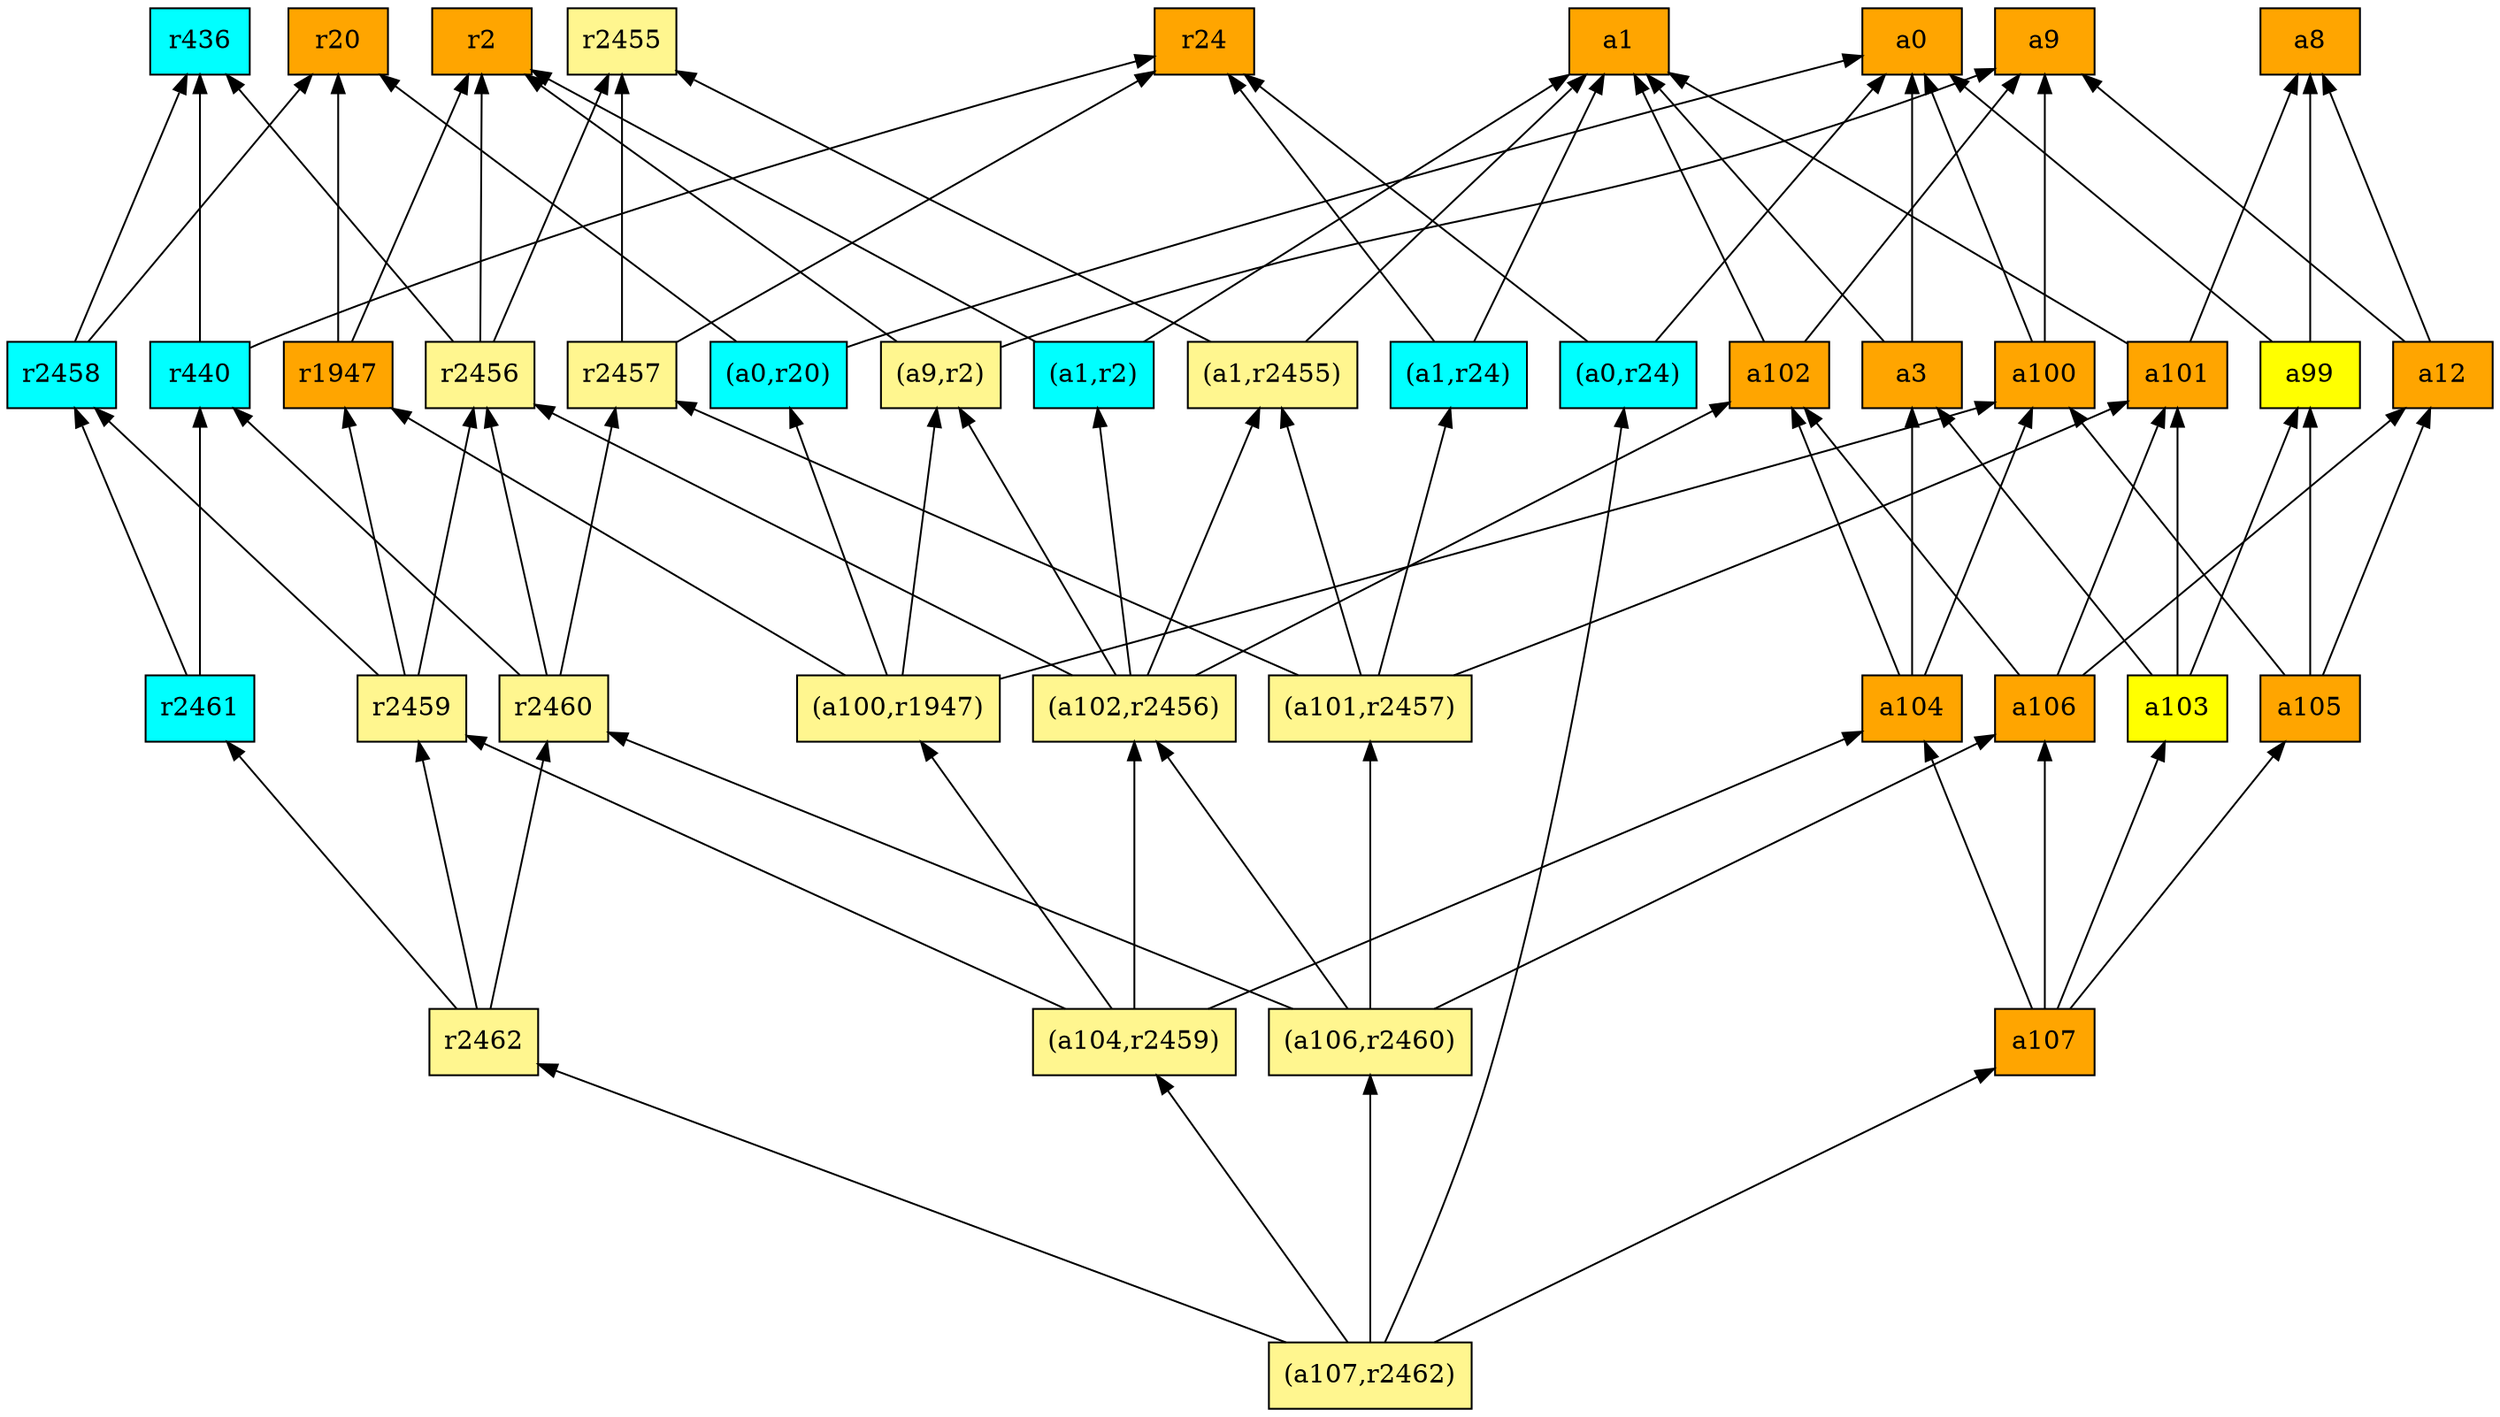 digraph G {
rankdir=BT;ranksep="2.0";
"r2" [shape=record,fillcolor=orange,style=filled,label="{r2}"];
"a8" [shape=record,fillcolor=orange,style=filled,label="{a8}"];
"r2457" [shape=record,fillcolor=khaki1,style=filled,label="{r2457}"];
"r1947" [shape=record,fillcolor=orange,style=filled,label="{r1947}"];
"(a0,r20)" [shape=record,fillcolor=cyan,style=filled,label="{(a0,r20)}"];
"a103" [shape=record,fillcolor=yellow,style=filled,label="{a103}"];
"a3" [shape=record,fillcolor=orange,style=filled,label="{a3}"];
"r2456" [shape=record,fillcolor=khaki1,style=filled,label="{r2456}"];
"r2461" [shape=record,fillcolor=cyan,style=filled,label="{r2461}"];
"a102" [shape=record,fillcolor=orange,style=filled,label="{a102}"];
"(a107,r2462)" [shape=record,fillcolor=khaki1,style=filled,label="{(a107,r2462)}"];
"r24" [shape=record,fillcolor=orange,style=filled,label="{r24}"];
"a107" [shape=record,fillcolor=orange,style=filled,label="{a107}"];
"a9" [shape=record,fillcolor=orange,style=filled,label="{a9}"];
"(a1,r2)" [shape=record,fillcolor=cyan,style=filled,label="{(a1,r2)}"];
"(a102,r2456)" [shape=record,fillcolor=khaki1,style=filled,label="{(a102,r2456)}"];
"r2462" [shape=record,fillcolor=khaki1,style=filled,label="{r2462}"];
"(a100,r1947)" [shape=record,fillcolor=khaki1,style=filled,label="{(a100,r1947)}"];
"a100" [shape=record,fillcolor=orange,style=filled,label="{a100}"];
"a106" [shape=record,fillcolor=orange,style=filled,label="{a106}"];
"(a1,r2455)" [shape=record,fillcolor=khaki1,style=filled,label="{(a1,r2455)}"];
"a105" [shape=record,fillcolor=orange,style=filled,label="{a105}"];
"a99" [shape=record,fillcolor=yellow,style=filled,label="{a99}"];
"r2460" [shape=record,fillcolor=khaki1,style=filled,label="{r2460}"];
"(a104,r2459)" [shape=record,fillcolor=khaki1,style=filled,label="{(a104,r2459)}"];
"(a9,r2)" [shape=record,fillcolor=khaki1,style=filled,label="{(a9,r2)}"];
"r440" [shape=record,fillcolor=cyan,style=filled,label="{r440}"];
"r2458" [shape=record,fillcolor=cyan,style=filled,label="{r2458}"];
"a101" [shape=record,fillcolor=orange,style=filled,label="{a101}"];
"r436" [shape=record,fillcolor=cyan,style=filled,label="{r436}"];
"a1" [shape=record,fillcolor=orange,style=filled,label="{a1}"];
"(a1,r24)" [shape=record,fillcolor=cyan,style=filled,label="{(a1,r24)}"];
"r2459" [shape=record,fillcolor=khaki1,style=filled,label="{r2459}"];
"(a101,r2457)" [shape=record,fillcolor=khaki1,style=filled,label="{(a101,r2457)}"];
"a104" [shape=record,fillcolor=orange,style=filled,label="{a104}"];
"r2455" [shape=record,fillcolor=khaki1,style=filled,label="{r2455}"];
"(a0,r24)" [shape=record,fillcolor=cyan,style=filled,label="{(a0,r24)}"];
"r20" [shape=record,fillcolor=orange,style=filled,label="{r20}"];
"(a106,r2460)" [shape=record,fillcolor=khaki1,style=filled,label="{(a106,r2460)}"];
"a0" [shape=record,fillcolor=orange,style=filled,label="{a0}"];
"a12" [shape=record,fillcolor=orange,style=filled,label="{a12}"];
"r2457" -> "r2455"
"r2457" -> "r24"
"r1947" -> "r20"
"r1947" -> "r2"
"(a0,r20)" -> "a0"
"(a0,r20)" -> "r20"
"a103" -> "a3"
"a103" -> "a99"
"a103" -> "a101"
"a3" -> "a1"
"a3" -> "a0"
"r2456" -> "r2455"
"r2456" -> "r2"
"r2456" -> "r436"
"r2461" -> "r440"
"r2461" -> "r2458"
"a102" -> "a1"
"a102" -> "a9"
"(a107,r2462)" -> "a107"
"(a107,r2462)" -> "(a0,r24)"
"(a107,r2462)" -> "(a104,r2459)"
"(a107,r2462)" -> "r2462"
"(a107,r2462)" -> "(a106,r2460)"
"a107" -> "a106"
"a107" -> "a103"
"a107" -> "a105"
"a107" -> "a104"
"(a1,r2)" -> "a1"
"(a1,r2)" -> "r2"
"(a102,r2456)" -> "a102"
"(a102,r2456)" -> "(a1,r2455)"
"(a102,r2456)" -> "(a1,r2)"
"(a102,r2456)" -> "r2456"
"(a102,r2456)" -> "(a9,r2)"
"r2462" -> "r2459"
"r2462" -> "r2461"
"r2462" -> "r2460"
"(a100,r1947)" -> "a100"
"(a100,r1947)" -> "(a9,r2)"
"(a100,r1947)" -> "r1947"
"(a100,r1947)" -> "(a0,r20)"
"a100" -> "a0"
"a100" -> "a9"
"a106" -> "a102"
"a106" -> "a12"
"a106" -> "a101"
"(a1,r2455)" -> "r2455"
"(a1,r2455)" -> "a1"
"a105" -> "a100"
"a105" -> "a99"
"a105" -> "a12"
"a99" -> "a0"
"a99" -> "a8"
"r2460" -> "r2457"
"r2460" -> "r2456"
"r2460" -> "r440"
"(a104,r2459)" -> "r2459"
"(a104,r2459)" -> "a104"
"(a104,r2459)" -> "(a102,r2456)"
"(a104,r2459)" -> "(a100,r1947)"
"(a9,r2)" -> "r2"
"(a9,r2)" -> "a9"
"r440" -> "r24"
"r440" -> "r436"
"r2458" -> "r20"
"r2458" -> "r436"
"a101" -> "a1"
"a101" -> "a8"
"(a1,r24)" -> "a1"
"(a1,r24)" -> "r24"
"r2459" -> "r1947"
"r2459" -> "r2456"
"r2459" -> "r2458"
"(a101,r2457)" -> "(a1,r24)"
"(a101,r2457)" -> "a101"
"(a101,r2457)" -> "r2457"
"(a101,r2457)" -> "(a1,r2455)"
"a104" -> "a102"
"a104" -> "a100"
"a104" -> "a3"
"(a0,r24)" -> "a0"
"(a0,r24)" -> "r24"
"(a106,r2460)" -> "a106"
"(a106,r2460)" -> "(a101,r2457)"
"(a106,r2460)" -> "r2460"
"(a106,r2460)" -> "(a102,r2456)"
"a12" -> "a8"
"a12" -> "a9"
}